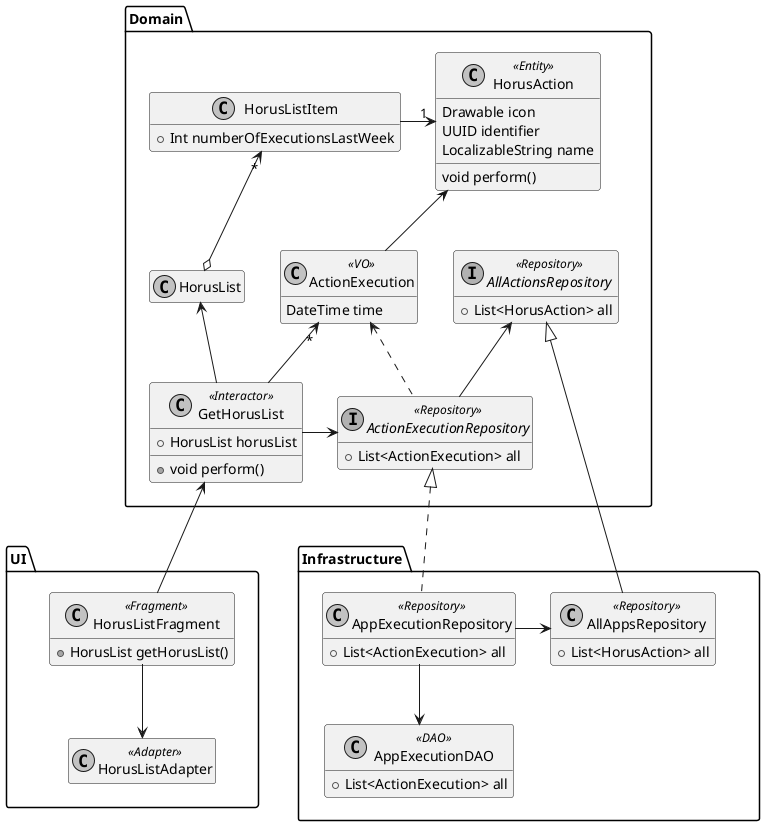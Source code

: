 
@startuml PMFA#40.class

skinparam monochrome true

package UI {

    class HorusListFragment <<Fragment>> {
        + HorusList getHorusList()
    }

    class HorusListAdapter <<Adapter>> {
    }

    HorusListFragment -d-> HorusListAdapter

}

package Domain {

    class HorusAction <<Entity>> {
        Drawable icon
        UUID identifier
        LocalizableString name
        void perform()
    }

    class ActionExecution <<VO>> {
        DateTime time
    }

    class GetHorusList <<Interactor>> {
        + HorusList horusList
        + void perform()
    }

    class HorusList {
    }

    class HorusListItem {
        + Int numberOfExecutionsLastWeek
    }

    interface ActionExecutionRepository <<Repository>> {
        + List<ActionExecution> all
    }

    interface AllActionsRepository <<Repository>> {
        + List<HorusAction> all
    }

    ActionExecution -l-> HorusAction
    ActionExecutionRepository .u.> ActionExecution
    ActionExecutionRepository -u-> AllActionsRepository
    GetHorusList -u-> HorusList
    GetHorusList -u-> "*" ActionExecution
    GetHorusList -r-> ActionExecutionRepository
    HorusList o-u-> "*" HorusListItem
    HorusListItem -> "1" HorusAction

}

package Infrastructure {

    class AppExecutionRepository <<Repository>> {
        + List<ActionExecution> all
    }

    class AppExecutionDAO <<DAO>> {
        + List<ActionExecution> all
    }

    class AllAppsRepository <<Repository>> {
        + List<HorusAction> all
    }

    AppExecutionRepository -d-> AppExecutionDAO

}

AllAppsRepository -u-|> AllActionsRepository
AppExecutionRepository .u.|> ActionExecutionRepository
AppExecutionRepository -> AllAppsRepository
HorusListFragment -u-> GetHorusList
Infrastructure -[hidden]u-> Domain
Infrastructure -[hidden]l-> UI

hide empty members

@enduml
